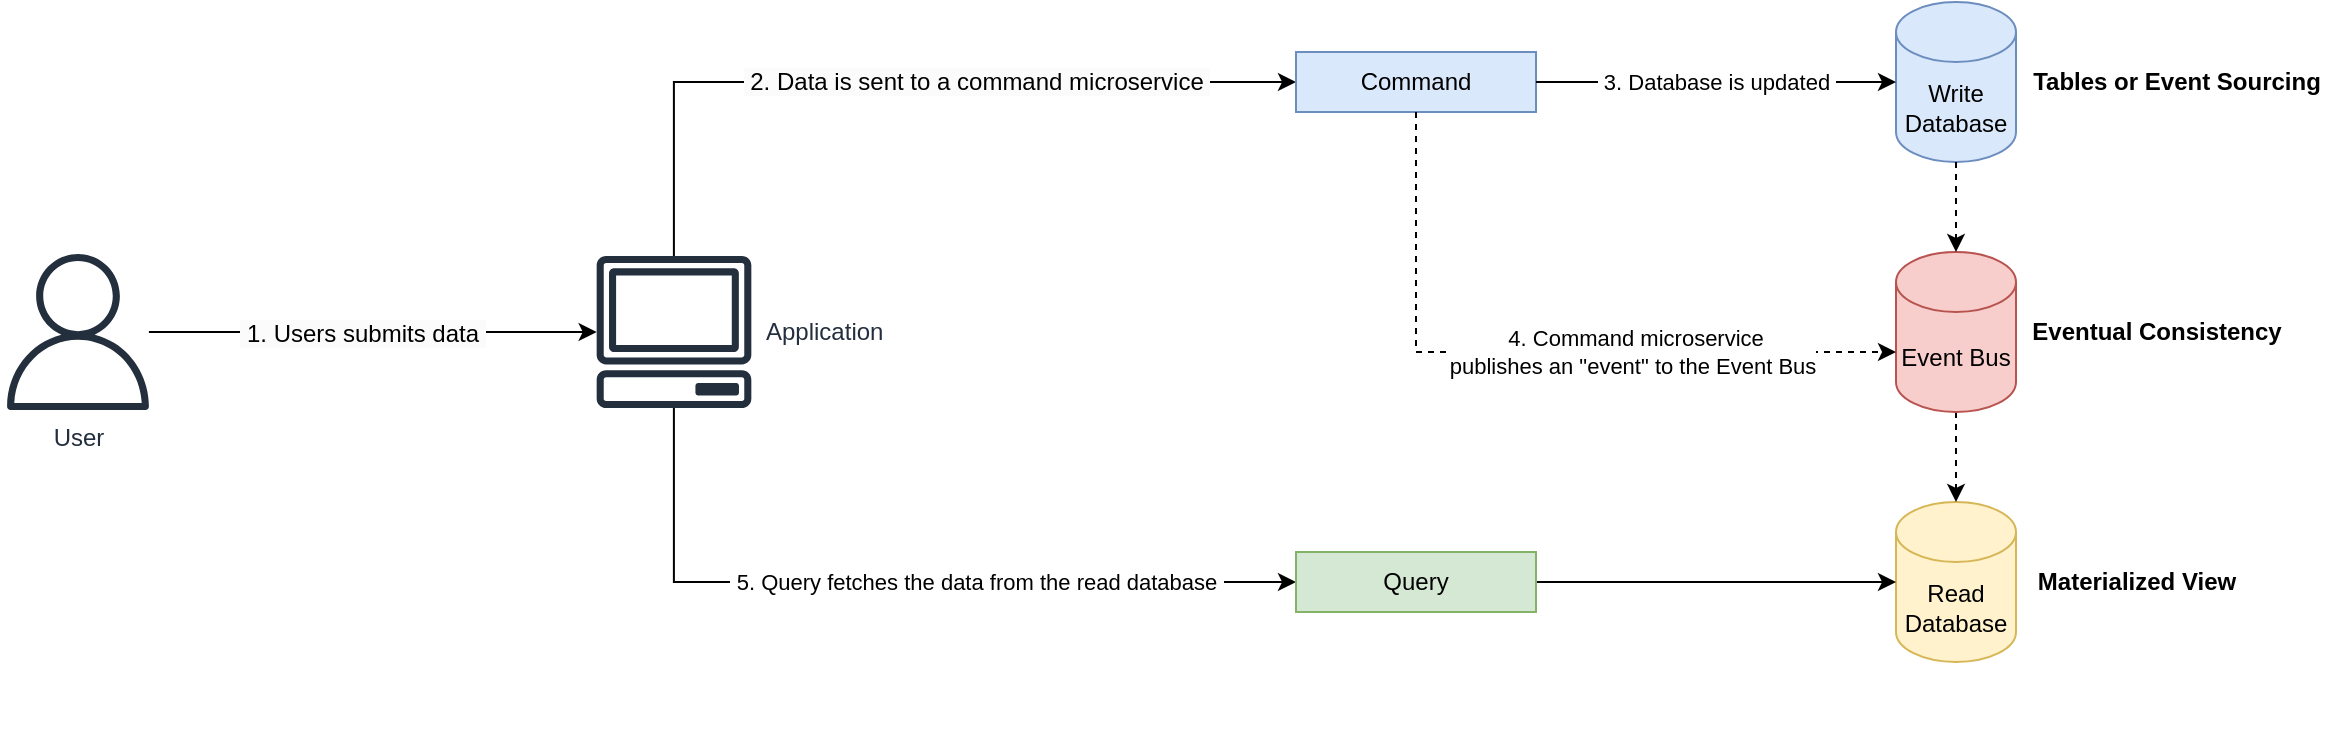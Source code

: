 <mxfile version="24.2.5" type="device">
  <diagram name="Page-1" id="0-UJdMKddDQj0jb908l7">
    <mxGraphModel dx="3804" dy="1214" grid="1" gridSize="10" guides="1" tooltips="1" connect="1" arrows="1" fold="1" page="1" pageScale="1" pageWidth="850" pageHeight="1100" math="0" shadow="0">
      <root>
        <mxCell id="0" />
        <mxCell id="1" parent="0" />
        <mxCell id="q7O9dfnEodf6D-2qyuPh-7" style="edgeStyle=orthogonalEdgeStyle;rounded=0;orthogonalLoop=1;jettySize=auto;html=1;" parent="1" source="q7O9dfnEodf6D-2qyuPh-1" target="q7O9dfnEodf6D-2qyuPh-2" edge="1">
          <mxGeometry relative="1" as="geometry" />
        </mxCell>
        <mxCell id="q7O9dfnEodf6D-2qyuPh-20" value="&lt;span style=&quot;font-size: 12px; background-color: rgb(251, 251, 251);&quot;&gt;&amp;nbsp;1. Users submits data&amp;nbsp;&lt;/span&gt;" style="edgeLabel;html=1;align=center;verticalAlign=middle;resizable=0;points=[];" parent="q7O9dfnEodf6D-2qyuPh-7" vertex="1" connectable="0">
          <mxGeometry x="-0.054" y="-1" relative="1" as="geometry">
            <mxPoint as="offset" />
          </mxGeometry>
        </mxCell>
        <mxCell id="q7O9dfnEodf6D-2qyuPh-1" value="User" style="sketch=0;outlineConnect=0;fontColor=#232F3E;gradientColor=none;fillColor=#232F3D;strokeColor=none;dashed=0;verticalLabelPosition=bottom;verticalAlign=top;align=center;html=1;fontSize=12;fontStyle=0;aspect=fixed;pointerEvents=1;shape=mxgraph.aws4.user;" parent="1" vertex="1">
          <mxGeometry x="-78" y="511" width="78" height="78" as="geometry" />
        </mxCell>
        <mxCell id="q7O9dfnEodf6D-2qyuPh-9" style="edgeStyle=orthogonalEdgeStyle;rounded=0;orthogonalLoop=1;jettySize=auto;html=1;entryX=0;entryY=0.5;entryDx=0;entryDy=0;" parent="1" source="q7O9dfnEodf6D-2qyuPh-2" target="q7O9dfnEodf6D-2qyuPh-4" edge="1">
          <mxGeometry relative="1" as="geometry">
            <Array as="points">
              <mxPoint x="259" y="425" />
            </Array>
          </mxGeometry>
        </mxCell>
        <mxCell id="iWhf94hsDri4JLoeUjZE-1" value="&lt;span style=&quot;font-size: 12px; background-color: rgb(251, 251, 251);&quot;&gt;&amp;nbsp;2. Data is sent to a command microservice&amp;nbsp;&lt;/span&gt;" style="edgeLabel;html=1;align=center;verticalAlign=middle;resizable=0;points=[];" parent="q7O9dfnEodf6D-2qyuPh-9" vertex="1" connectable="0">
          <mxGeometry x="0.126" y="-3" relative="1" as="geometry">
            <mxPoint x="14" y="-3" as="offset" />
          </mxGeometry>
        </mxCell>
        <mxCell id="q7O9dfnEodf6D-2qyuPh-10" style="edgeStyle=orthogonalEdgeStyle;rounded=0;orthogonalLoop=1;jettySize=auto;html=1;entryX=0;entryY=0.5;entryDx=0;entryDy=0;" parent="1" source="q7O9dfnEodf6D-2qyuPh-2" target="q7O9dfnEodf6D-2qyuPh-8" edge="1">
          <mxGeometry relative="1" as="geometry">
            <Array as="points">
              <mxPoint x="259" y="675" />
            </Array>
          </mxGeometry>
        </mxCell>
        <mxCell id="iWhf94hsDri4JLoeUjZE-4" value="&amp;nbsp;5. Query fetches the data from the read database&amp;nbsp;" style="edgeLabel;html=1;align=center;verticalAlign=middle;resizable=0;points=[];" parent="q7O9dfnEodf6D-2qyuPh-10" vertex="1" connectable="0">
          <mxGeometry x="0.096" y="-1" relative="1" as="geometry">
            <mxPoint x="20" y="-1" as="offset" />
          </mxGeometry>
        </mxCell>
        <mxCell id="q7O9dfnEodf6D-2qyuPh-2" value="Application" style="sketch=0;outlineConnect=0;fontColor=#232F3E;gradientColor=none;fillColor=#232F3D;strokeColor=none;dashed=0;verticalLabelPosition=middle;verticalAlign=middle;align=left;html=1;fontSize=12;fontStyle=0;aspect=fixed;pointerEvents=1;shape=mxgraph.aws4.client;labelPosition=right;spacingLeft=5;" parent="1" vertex="1">
          <mxGeometry x="220" y="512" width="78" height="76" as="geometry" />
        </mxCell>
        <mxCell id="q7O9dfnEodf6D-2qyuPh-4" value="Command" style="rounded=0;whiteSpace=wrap;html=1;fillColor=#dae8fc;strokeColor=#6c8ebf;" parent="1" vertex="1">
          <mxGeometry x="570" y="410" width="120" height="30" as="geometry" />
        </mxCell>
        <mxCell id="q7O9dfnEodf6D-2qyuPh-5" value="Write Database" style="shape=cylinder3;whiteSpace=wrap;html=1;boundedLbl=1;backgroundOutline=1;size=15;fillColor=#dae8fc;strokeColor=#6c8ebf;" parent="1" vertex="1">
          <mxGeometry x="870" y="385" width="60" height="80" as="geometry" />
        </mxCell>
        <mxCell id="q7O9dfnEodf6D-2qyuPh-6" value="Read Database" style="shape=cylinder3;whiteSpace=wrap;html=1;boundedLbl=1;backgroundOutline=1;size=15;fillColor=#fff2cc;strokeColor=#d6b656;" parent="1" vertex="1">
          <mxGeometry x="870" y="635" width="60" height="80" as="geometry" />
        </mxCell>
        <mxCell id="q7O9dfnEodf6D-2qyuPh-12" style="edgeStyle=orthogonalEdgeStyle;rounded=0;orthogonalLoop=1;jettySize=auto;html=1;" parent="1" source="q7O9dfnEodf6D-2qyuPh-8" target="q7O9dfnEodf6D-2qyuPh-6" edge="1">
          <mxGeometry relative="1" as="geometry" />
        </mxCell>
        <mxCell id="q7O9dfnEodf6D-2qyuPh-8" value="Query" style="rounded=0;whiteSpace=wrap;html=1;fillColor=#d5e8d4;strokeColor=#82b366;" parent="1" vertex="1">
          <mxGeometry x="570" y="660" width="120" height="30" as="geometry" />
        </mxCell>
        <mxCell id="q7O9dfnEodf6D-2qyuPh-11" value="&amp;nbsp;3. Database is updated&amp;nbsp;" style="edgeStyle=orthogonalEdgeStyle;rounded=0;orthogonalLoop=1;jettySize=auto;html=1;entryX=0;entryY=0.5;entryDx=0;entryDy=0;entryPerimeter=0;" parent="1" source="q7O9dfnEodf6D-2qyuPh-4" target="q7O9dfnEodf6D-2qyuPh-5" edge="1">
          <mxGeometry relative="1" as="geometry" />
        </mxCell>
        <mxCell id="q7O9dfnEodf6D-2qyuPh-13" value="Tables or Event Sourcing" style="text;html=1;align=center;verticalAlign=middle;resizable=0;points=[];autosize=1;strokeColor=none;fillColor=none;fontStyle=1" parent="1" vertex="1">
          <mxGeometry x="930" y="410" width="160" height="30" as="geometry" />
        </mxCell>
        <mxCell id="q7O9dfnEodf6D-2qyuPh-14" value="Materialized View" style="text;html=1;align=center;verticalAlign=middle;resizable=0;points=[];autosize=1;strokeColor=none;fillColor=none;fontStyle=1" parent="1" vertex="1">
          <mxGeometry x="930" y="660" width="120" height="30" as="geometry" />
        </mxCell>
        <mxCell id="q7O9dfnEodf6D-2qyuPh-18" style="edgeStyle=orthogonalEdgeStyle;rounded=0;orthogonalLoop=1;jettySize=auto;html=1;dashed=1;" parent="1" source="q7O9dfnEodf6D-2qyuPh-15" target="q7O9dfnEodf6D-2qyuPh-6" edge="1">
          <mxGeometry relative="1" as="geometry" />
        </mxCell>
        <mxCell id="q7O9dfnEodf6D-2qyuPh-15" value="Event Bus" style="shape=cylinder3;whiteSpace=wrap;html=1;boundedLbl=1;backgroundOutline=1;size=15;fillColor=#f8cecc;strokeColor=#b85450;" parent="1" vertex="1">
          <mxGeometry x="870" y="510" width="60" height="80" as="geometry" />
        </mxCell>
        <mxCell id="q7O9dfnEodf6D-2qyuPh-16" value="Eventual Consistency" style="text;html=1;align=center;verticalAlign=middle;resizable=0;points=[];autosize=1;strokeColor=none;fillColor=none;fontStyle=1" parent="1" vertex="1">
          <mxGeometry x="930" y="535" width="140" height="30" as="geometry" />
        </mxCell>
        <mxCell id="q7O9dfnEodf6D-2qyuPh-17" style="edgeStyle=orthogonalEdgeStyle;rounded=0;orthogonalLoop=1;jettySize=auto;html=1;entryX=0.5;entryY=0;entryDx=0;entryDy=0;entryPerimeter=0;dashed=1;" parent="1" source="q7O9dfnEodf6D-2qyuPh-5" target="q7O9dfnEodf6D-2qyuPh-15" edge="1">
          <mxGeometry relative="1" as="geometry" />
        </mxCell>
        <mxCell id="iWhf94hsDri4JLoeUjZE-3" value="&amp;nbsp;4. Command microservice&lt;div&gt;publishes an &quot;event&quot; to the Event Bus&lt;/div&gt;" style="edgeStyle=orthogonalEdgeStyle;rounded=0;orthogonalLoop=1;jettySize=auto;html=1;dashed=1;" parent="1" source="q7O9dfnEodf6D-2qyuPh-4" edge="1">
          <mxGeometry x="0.267" relative="1" as="geometry">
            <mxPoint x="870" y="560" as="targetPoint" />
            <Array as="points">
              <mxPoint x="630" y="560" />
              <mxPoint x="870" y="560" />
            </Array>
            <mxPoint as="offset" />
          </mxGeometry>
        </mxCell>
        <mxCell id="v71upXyXuF1V1uqCtJ8q-1" value="" style="shape=image;verticalLabelPosition=bottom;labelBackgroundColor=default;verticalAlign=top;aspect=fixed;imageAspect=0;image=https://cdn.worldvectorlogo.com/logos/elasticsearch.svg;" vertex="1" parent="1">
          <mxGeometry x="920" y="700" width="50" height="50" as="geometry" />
        </mxCell>
      </root>
    </mxGraphModel>
  </diagram>
</mxfile>
